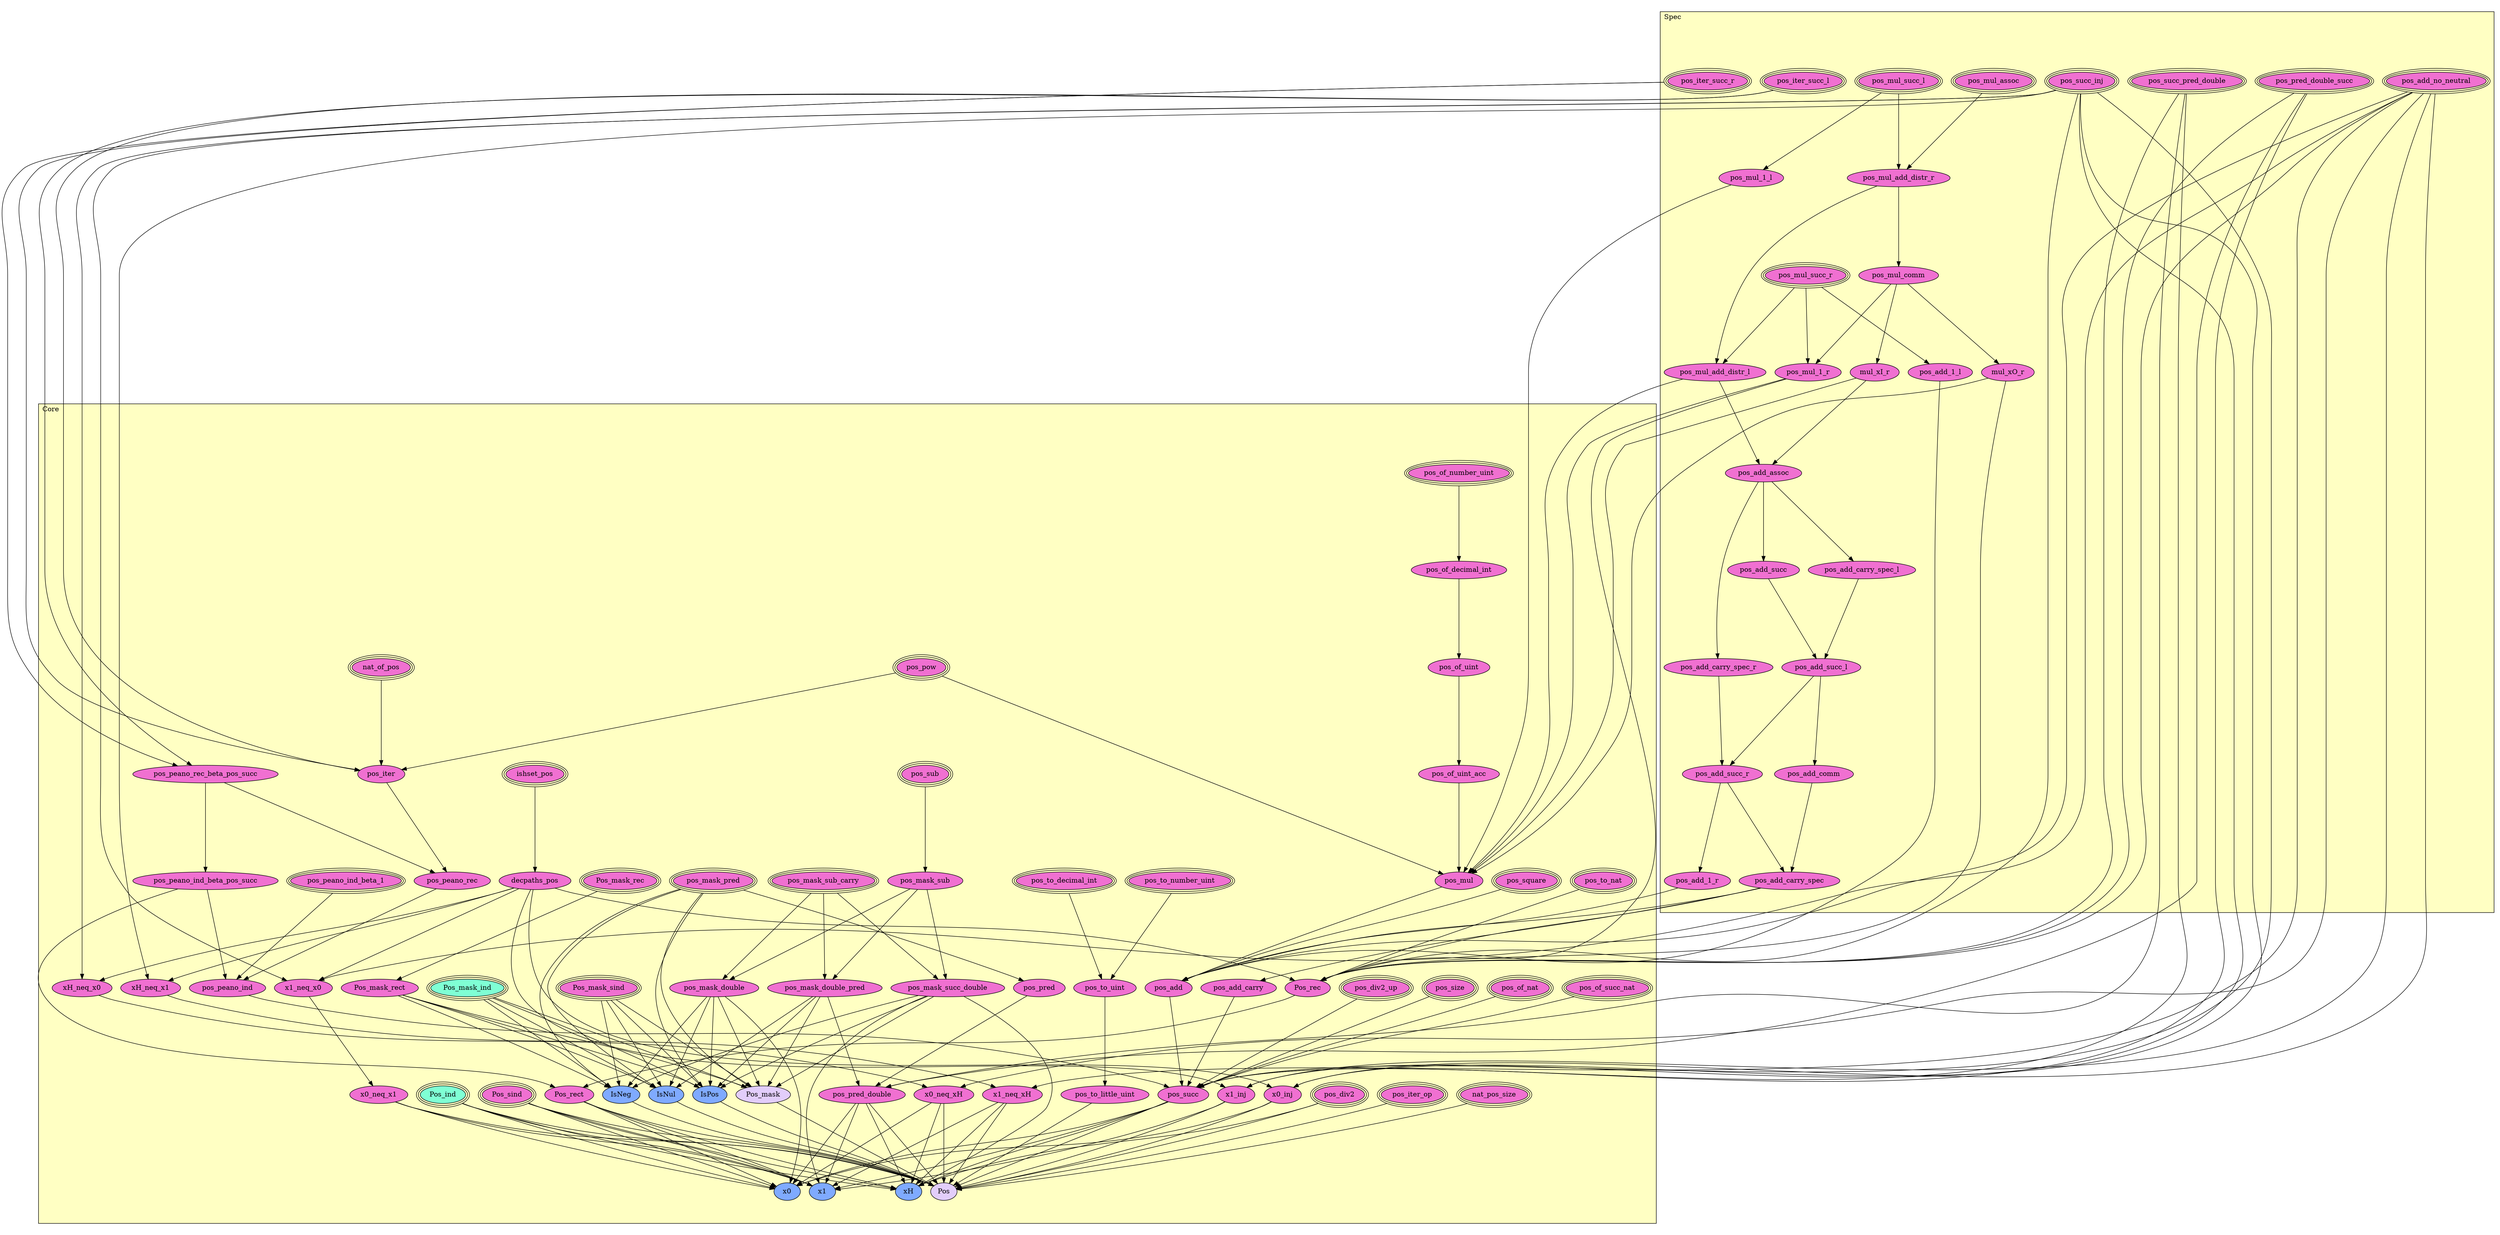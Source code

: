 digraph HoTT_Spaces_Pos {
  graph [ratio=0.5]
  node [style=filled]
Spec_pos_mul_succ_r [label="pos_mul_succ_r", URL=<Spec.html#pos_mul_succ_r>, peripheries=3, fillcolor="#F070D1"] ;
Spec_pos_mul_succ_l [label="pos_mul_succ_l", URL=<Spec.html#pos_mul_succ_l>, peripheries=3, fillcolor="#F070D1"] ;
Spec_pos_mul_assoc [label="pos_mul_assoc", URL=<Spec.html#pos_mul_assoc>, peripheries=3, fillcolor="#F070D1"] ;
Spec_pos_mul_add_distr_r [label="pos_mul_add_distr_r", URL=<Spec.html#pos_mul_add_distr_r>, fillcolor="#F070D1"] ;
Spec_pos_mul_add_distr_l [label="pos_mul_add_distr_l", URL=<Spec.html#pos_mul_add_distr_l>, fillcolor="#F070D1"] ;
Spec_pos_mul_comm [label="pos_mul_comm", URL=<Spec.html#pos_mul_comm>, fillcolor="#F070D1"] ;
Spec_mul_xI_r [label="mul_xI_r", URL=<Spec.html#mul_xI_r>, fillcolor="#F070D1"] ;
Spec_mul_xO_r [label="mul_xO_r", URL=<Spec.html#mul_xO_r>, fillcolor="#F070D1"] ;
Spec_pos_iter_succ_r [label="pos_iter_succ_r", URL=<Spec.html#pos_iter_succ_r>, peripheries=3, fillcolor="#F070D1"] ;
Spec_pos_iter_succ_l [label="pos_iter_succ_l", URL=<Spec.html#pos_iter_succ_l>, peripheries=3, fillcolor="#F070D1"] ;
Spec_pos_succ_pred_double [label="pos_succ_pred_double", URL=<Spec.html#pos_succ_pred_double>, peripheries=3, fillcolor="#F070D1"] ;
Spec_pos_pred_double_succ [label="pos_pred_double_succ", URL=<Spec.html#pos_pred_double_succ>, peripheries=3, fillcolor="#F070D1"] ;
Spec_pos_mul_1_r [label="pos_mul_1_r", URL=<Spec.html#pos_mul_1_r>, fillcolor="#F070D1"] ;
Spec_pos_mul_1_l [label="pos_mul_1_l", URL=<Spec.html#pos_mul_1_l>, fillcolor="#F070D1"] ;
Spec_pos_add_assoc [label="pos_add_assoc", URL=<Spec.html#pos_add_assoc>, fillcolor="#F070D1"] ;
Spec_pos_succ_inj [label="pos_succ_inj", URL=<Spec.html#pos_succ_inj>, peripheries=3, fillcolor="#F070D1"] ;
Spec_pos_add_no_neutral [label="pos_add_no_neutral", URL=<Spec.html#pos_add_no_neutral>, peripheries=3, fillcolor="#F070D1"] ;
Spec_pos_add_carry_spec_r [label="pos_add_carry_spec_r", URL=<Spec.html#pos_add_carry_spec_r>, fillcolor="#F070D1"] ;
Spec_pos_add_carry_spec_l [label="pos_add_carry_spec_l", URL=<Spec.html#pos_add_carry_spec_l>, fillcolor="#F070D1"] ;
Spec_pos_add_succ [label="pos_add_succ", URL=<Spec.html#pos_add_succ>, fillcolor="#F070D1"] ;
Spec_pos_add_succ_l [label="pos_add_succ_l", URL=<Spec.html#pos_add_succ_l>, fillcolor="#F070D1"] ;
Spec_pos_add_succ_r [label="pos_add_succ_r", URL=<Spec.html#pos_add_succ_r>, fillcolor="#F070D1"] ;
Spec_pos_add_comm [label="pos_add_comm", URL=<Spec.html#pos_add_comm>, fillcolor="#F070D1"] ;
Spec_pos_add_carry_spec [label="pos_add_carry_spec", URL=<Spec.html#pos_add_carry_spec>, fillcolor="#F070D1"] ;
Spec_pos_add_1_l [label="pos_add_1_l", URL=<Spec.html#pos_add_1_l>, fillcolor="#F070D1"] ;
Spec_pos_add_1_r [label="pos_add_1_r", URL=<Spec.html#pos_add_1_r>, fillcolor="#F070D1"] ;
Core_pos_to_nat [label="pos_to_nat", URL=<Core.html#pos_to_nat>, peripheries=3, fillcolor="#F070D1"] ;
Core_pos_to_number_uint [label="pos_to_number_uint", URL=<Core.html#pos_to_number_uint>, peripheries=3, fillcolor="#F070D1"] ;
Core_pos_to_decimal_int [label="pos_to_decimal_int", URL=<Core.html#pos_to_decimal_int>, peripheries=3, fillcolor="#F070D1"] ;
Core_pos_to_uint [label="pos_to_uint", URL=<Core.html#pos_to_uint>, fillcolor="#F070D1"] ;
Core_pos_to_little_uint [label="pos_to_little_uint", URL=<Core.html#pos_to_little_uint>, fillcolor="#F070D1"] ;
Core_pos_of_number_uint [label="pos_of_number_uint", URL=<Core.html#pos_of_number_uint>, peripheries=3, fillcolor="#F070D1"] ;
Core_pos_of_decimal_int [label="pos_of_decimal_int", URL=<Core.html#pos_of_decimal_int>, fillcolor="#F070D1"] ;
Core_pos_of_uint [label="pos_of_uint", URL=<Core.html#pos_of_uint>, fillcolor="#F070D1"] ;
Core_pos_of_uint_acc [label="pos_of_uint_acc", URL=<Core.html#pos_of_uint_acc>, fillcolor="#F070D1"] ;
Core_pos_of_succ_nat [label="pos_of_succ_nat", URL=<Core.html#pos_of_succ_nat>, peripheries=3, fillcolor="#F070D1"] ;
Core_pos_of_nat [label="pos_of_nat", URL=<Core.html#pos_of_nat>, peripheries=3, fillcolor="#F070D1"] ;
Core_nat_of_pos [label="nat_of_pos", URL=<Core.html#nat_of_pos>, peripheries=3, fillcolor="#F070D1"] ;
Core_pos_size [label="pos_size", URL=<Core.html#pos_size>, peripheries=3, fillcolor="#F070D1"] ;
Core_nat_pos_size [label="nat_pos_size", URL=<Core.html#nat_pos_size>, peripheries=3, fillcolor="#F070D1"] ;
Core_pos_div2_up [label="pos_div2_up", URL=<Core.html#pos_div2_up>, peripheries=3, fillcolor="#F070D1"] ;
Core_pos_div2 [label="pos_div2", URL=<Core.html#pos_div2>, peripheries=3, fillcolor="#F070D1"] ;
Core_pos_square [label="pos_square", URL=<Core.html#pos_square>, peripheries=3, fillcolor="#F070D1"] ;
Core_pos_pow [label="pos_pow", URL=<Core.html#pos_pow>, peripheries=3, fillcolor="#F070D1"] ;
Core_pos_iter_op [label="pos_iter_op", URL=<Core.html#pos_iter_op>, peripheries=3, fillcolor="#F070D1"] ;
Core_pos_iter [label="pos_iter", URL=<Core.html#pos_iter>, fillcolor="#F070D1"] ;
Core_pos_mul [label="pos_mul", URL=<Core.html#pos_mul>, fillcolor="#F070D1"] ;
Core_pos_sub [label="pos_sub", URL=<Core.html#pos_sub>, peripheries=3, fillcolor="#F070D1"] ;
Core_pos_mask_sub_carry [label="pos_mask_sub_carry", URL=<Core.html#pos_mask_sub_carry>, peripheries=3, fillcolor="#F070D1"] ;
Core_pos_mask_sub [label="pos_mask_sub", URL=<Core.html#pos_mask_sub>, fillcolor="#F070D1"] ;
Core_pos_mask_pred [label="pos_mask_pred", URL=<Core.html#pos_mask_pred>, peripheries=3, fillcolor="#F070D1"] ;
Core_pos_mask_double_pred [label="pos_mask_double_pred", URL=<Core.html#pos_mask_double_pred>, fillcolor="#F070D1"] ;
Core_pos_mask_double [label="pos_mask_double", URL=<Core.html#pos_mask_double>, fillcolor="#F070D1"] ;
Core_pos_mask_succ_double [label="pos_mask_succ_double", URL=<Core.html#pos_mask_succ_double>, fillcolor="#F070D1"] ;
Core_Pos_mask_sind [label="Pos_mask_sind", URL=<Core.html#Pos_mask_sind>, peripheries=3, fillcolor="#F070D1"] ;
Core_Pos_mask_rec [label="Pos_mask_rec", URL=<Core.html#Pos_mask_rec>, peripheries=3, fillcolor="#F070D1"] ;
Core_Pos_mask_ind [label="Pos_mask_ind", URL=<Core.html#Pos_mask_ind>, peripheries=3, fillcolor="#7FFFD4"] ;
Core_Pos_mask_rect [label="Pos_mask_rect", URL=<Core.html#Pos_mask_rect>, fillcolor="#F070D1"] ;
Core_IsNeg [label="IsNeg", URL=<Core.html#IsNeg>, fillcolor="#7FAAFF"] ;
Core_IsPos [label="IsPos", URL=<Core.html#IsPos>, fillcolor="#7FAAFF"] ;
Core_IsNul [label="IsNul", URL=<Core.html#IsNul>, fillcolor="#7FAAFF"] ;
Core_Pos_mask [label="Pos_mask", URL=<Core.html#Pos_mask>, fillcolor="#E2CDFA"] ;
Core_pos_pred [label="pos_pred", URL=<Core.html#pos_pred>, fillcolor="#F070D1"] ;
Core_pos_pred_double [label="pos_pred_double", URL=<Core.html#pos_pred_double>, fillcolor="#F070D1"] ;
Core_pos_add_carry [label="pos_add_carry", URL=<Core.html#pos_add_carry>, fillcolor="#F070D1"] ;
Core_pos_add [label="pos_add", URL=<Core.html#pos_add>, fillcolor="#F070D1"] ;
Core_ishset_pos [label="ishset_pos", URL=<Core.html#ishset_pos>, peripheries=3, fillcolor="#F070D1"] ;
Core_decpaths_pos [label="decpaths_pos", URL=<Core.html#decpaths_pos>, fillcolor="#F070D1"] ;
Core_x1_neq_x0 [label="x1_neq_x0", URL=<Core.html#x1_neq_x0>, fillcolor="#F070D1"] ;
Core_xH_neq_x1 [label="xH_neq_x1", URL=<Core.html#xH_neq_x1>, fillcolor="#F070D1"] ;
Core_xH_neq_x0 [label="xH_neq_x0", URL=<Core.html#xH_neq_x0>, fillcolor="#F070D1"] ;
Core_x0_neq_x1 [label="x0_neq_x1", URL=<Core.html#x0_neq_x1>, fillcolor="#F070D1"] ;
Core_x1_neq_xH [label="x1_neq_xH", URL=<Core.html#x1_neq_xH>, fillcolor="#F070D1"] ;
Core_x0_neq_xH [label="x0_neq_xH", URL=<Core.html#x0_neq_xH>, fillcolor="#F070D1"] ;
Core_x1_inj [label="x1_inj", URL=<Core.html#x1_inj>, fillcolor="#F070D1"] ;
Core_x0_inj [label="x0_inj", URL=<Core.html#x0_inj>, fillcolor="#F070D1"] ;
Core_pos_peano_rec_beta_pos_succ [label="pos_peano_rec_beta_pos_succ", URL=<Core.html#pos_peano_rec_beta_pos_succ>, fillcolor="#F070D1"] ;
Core_pos_peano_rec [label="pos_peano_rec", URL=<Core.html#pos_peano_rec>, fillcolor="#F070D1"] ;
Core_pos_peano_ind_beta_pos_succ [label="pos_peano_ind_beta_pos_succ", URL=<Core.html#pos_peano_ind_beta_pos_succ>, fillcolor="#F070D1"] ;
Core_pos_peano_ind_beta_1 [label="pos_peano_ind_beta_1", URL=<Core.html#pos_peano_ind_beta_1>, peripheries=3, fillcolor="#F070D1"] ;
Core_pos_peano_ind [label="pos_peano_ind", URL=<Core.html#pos_peano_ind>, fillcolor="#F070D1"] ;
Core_pos_succ [label="pos_succ", URL=<Core.html#pos_succ>, fillcolor="#F070D1"] ;
Core_Pos_sind [label="Pos_sind", URL=<Core.html#Pos_sind>, peripheries=3, fillcolor="#F070D1"] ;
Core_Pos_rec [label="Pos_rec", URL=<Core.html#Pos_rec>, fillcolor="#F070D1"] ;
Core_Pos_ind [label="Pos_ind", URL=<Core.html#Pos_ind>, peripheries=3, fillcolor="#7FFFD4"] ;
Core_Pos_rect [label="Pos_rect", URL=<Core.html#Pos_rect>, fillcolor="#F070D1"] ;
Core_x1 [label="x1", URL=<Core.html#x1>, fillcolor="#7FAAFF"] ;
Core_x0 [label="x0", URL=<Core.html#x0>, fillcolor="#7FAAFF"] ;
Core_xH [label="xH", URL=<Core.html#xH>, fillcolor="#7FAAFF"] ;
Core_Pos [label="Pos", URL=<Core.html#Pos>, fillcolor="#E2CDFA"] ;
  Spec_pos_mul_succ_r -> Spec_pos_mul_add_distr_l [] ;
  Spec_pos_mul_succ_r -> Spec_pos_mul_1_r [] ;
  Spec_pos_mul_succ_r -> Spec_pos_add_1_l [] ;
  Spec_pos_mul_succ_l -> Spec_pos_mul_add_distr_r [] ;
  Spec_pos_mul_succ_l -> Spec_pos_mul_1_l [] ;
  Spec_pos_mul_assoc -> Spec_pos_mul_add_distr_r [] ;
  Spec_pos_mul_add_distr_r -> Spec_pos_mul_add_distr_l [] ;
  Spec_pos_mul_add_distr_r -> Spec_pos_mul_comm [] ;
  Spec_pos_mul_add_distr_l -> Spec_pos_add_assoc [] ;
  Spec_pos_mul_add_distr_l -> Core_pos_mul [] ;
  Spec_pos_mul_comm -> Spec_mul_xI_r [] ;
  Spec_pos_mul_comm -> Spec_mul_xO_r [] ;
  Spec_pos_mul_comm -> Spec_pos_mul_1_r [] ;
  Spec_mul_xI_r -> Spec_pos_add_assoc [] ;
  Spec_mul_xI_r -> Core_pos_mul [] ;
  Spec_mul_xO_r -> Core_pos_mul [] ;
  Spec_mul_xO_r -> Core_Pos_rec [] ;
  Spec_pos_iter_succ_r -> Core_pos_iter [] ;
  Spec_pos_iter_succ_r -> Core_pos_peano_rec_beta_pos_succ [] ;
  Spec_pos_iter_succ_l -> Core_pos_iter [] ;
  Spec_pos_iter_succ_l -> Core_pos_peano_rec_beta_pos_succ [] ;
  Spec_pos_succ_pred_double -> Core_pos_pred_double [] ;
  Spec_pos_succ_pred_double -> Core_pos_succ [] ;
  Spec_pos_succ_pred_double -> Core_Pos_rec [] ;
  Spec_pos_pred_double_succ -> Core_pos_pred_double [] ;
  Spec_pos_pred_double_succ -> Core_pos_succ [] ;
  Spec_pos_pred_double_succ -> Core_Pos_rec [] ;
  Spec_pos_mul_1_r -> Core_pos_mul [] ;
  Spec_pos_mul_1_r -> Core_Pos_rec [] ;
  Spec_pos_mul_1_l -> Core_pos_mul [] ;
  Spec_pos_add_assoc -> Spec_pos_add_carry_spec_r [] ;
  Spec_pos_add_assoc -> Spec_pos_add_carry_spec_l [] ;
  Spec_pos_add_assoc -> Spec_pos_add_succ [] ;
  Spec_pos_succ_inj -> Core_x1_neq_x0 [] ;
  Spec_pos_succ_inj -> Core_xH_neq_x1 [] ;
  Spec_pos_succ_inj -> Core_xH_neq_x0 [] ;
  Spec_pos_succ_inj -> Core_x1_inj [] ;
  Spec_pos_succ_inj -> Core_x0_inj [] ;
  Spec_pos_succ_inj -> Core_pos_succ [] ;
  Spec_pos_succ_inj -> Core_Pos_rec [] ;
  Spec_pos_add_no_neutral -> Core_pos_add [] ;
  Spec_pos_add_no_neutral -> Core_x1_neq_x0 [] ;
  Spec_pos_add_no_neutral -> Core_x1_neq_xH [] ;
  Spec_pos_add_no_neutral -> Core_x0_neq_xH [] ;
  Spec_pos_add_no_neutral -> Core_x1_inj [] ;
  Spec_pos_add_no_neutral -> Core_x0_inj [] ;
  Spec_pos_add_no_neutral -> Core_Pos_rec [] ;
  Spec_pos_add_carry_spec_r -> Spec_pos_add_succ_r [] ;
  Spec_pos_add_carry_spec_l -> Spec_pos_add_succ_l [] ;
  Spec_pos_add_succ -> Spec_pos_add_succ_l [] ;
  Spec_pos_add_succ_l -> Spec_pos_add_succ_r [] ;
  Spec_pos_add_succ_l -> Spec_pos_add_comm [] ;
  Spec_pos_add_succ_r -> Spec_pos_add_carry_spec [] ;
  Spec_pos_add_succ_r -> Spec_pos_add_1_r [] ;
  Spec_pos_add_comm -> Spec_pos_add_carry_spec [] ;
  Spec_pos_add_carry_spec -> Core_pos_add_carry [] ;
  Spec_pos_add_carry_spec -> Core_pos_add [] ;
  Spec_pos_add_carry_spec -> Core_Pos_rec [] ;
  Spec_pos_add_1_l -> Core_pos_add [] ;
  Spec_pos_add_1_r -> Core_pos_add [] ;
  Core_pos_to_nat -> Core_Pos_rec [] ;
  Core_pos_to_number_uint -> Core_pos_to_uint [] ;
  Core_pos_to_decimal_int -> Core_pos_to_uint [] ;
  Core_pos_to_uint -> Core_pos_to_little_uint [] ;
  Core_pos_to_little_uint -> Core_Pos [] ;
  Core_pos_of_number_uint -> Core_pos_of_decimal_int [] ;
  Core_pos_of_decimal_int -> Core_pos_of_uint [] ;
  Core_pos_of_uint -> Core_pos_of_uint_acc [] ;
  Core_pos_of_uint_acc -> Core_pos_mul [] ;
  Core_pos_of_succ_nat -> Core_pos_succ [] ;
  Core_pos_of_nat -> Core_pos_succ [] ;
  Core_nat_of_pos -> Core_pos_iter [] ;
  Core_pos_size -> Core_pos_succ [] ;
  Core_nat_pos_size -> Core_Pos [] ;
  Core_pos_div2_up -> Core_pos_succ [] ;
  Core_pos_div2 -> Core_xH [] ;
  Core_pos_div2 -> Core_Pos [] ;
  Core_pos_square -> Core_pos_add [] ;
  Core_pos_pow -> Core_pos_iter [] ;
  Core_pos_pow -> Core_pos_mul [] ;
  Core_pos_iter_op -> Core_Pos [] ;
  Core_pos_iter -> Core_pos_peano_rec [] ;
  Core_pos_mul -> Core_pos_add [] ;
  Core_pos_sub -> Core_pos_mask_sub [] ;
  Core_pos_mask_sub_carry -> Core_pos_mask_double_pred [] ;
  Core_pos_mask_sub_carry -> Core_pos_mask_double [] ;
  Core_pos_mask_sub_carry -> Core_pos_mask_succ_double [] ;
  Core_pos_mask_sub -> Core_pos_mask_double_pred [] ;
  Core_pos_mask_sub -> Core_pos_mask_double [] ;
  Core_pos_mask_sub -> Core_pos_mask_succ_double [] ;
  Core_pos_mask_pred -> Core_IsNeg [] ;
  Core_pos_mask_pred -> Core_IsPos [] ;
  Core_pos_mask_pred -> Core_IsNul [] ;
  Core_pos_mask_pred -> Core_Pos_mask [] ;
  Core_pos_mask_pred -> Core_pos_pred [] ;
  Core_pos_mask_double_pred -> Core_IsPos [] ;
  Core_pos_mask_double_pred -> Core_IsNul [] ;
  Core_pos_mask_double_pred -> Core_Pos_mask [] ;
  Core_pos_mask_double_pred -> Core_pos_pred_double [] ;
  Core_pos_mask_double -> Core_IsNeg [] ;
  Core_pos_mask_double -> Core_IsPos [] ;
  Core_pos_mask_double -> Core_IsNul [] ;
  Core_pos_mask_double -> Core_Pos_mask [] ;
  Core_pos_mask_double -> Core_x0 [] ;
  Core_pos_mask_succ_double -> Core_IsNeg [] ;
  Core_pos_mask_succ_double -> Core_IsPos [] ;
  Core_pos_mask_succ_double -> Core_Pos_mask [] ;
  Core_pos_mask_succ_double -> Core_x1 [] ;
  Core_pos_mask_succ_double -> Core_xH [] ;
  Core_Pos_mask_sind -> Core_IsNeg [] ;
  Core_Pos_mask_sind -> Core_IsPos [] ;
  Core_Pos_mask_sind -> Core_IsNul [] ;
  Core_Pos_mask_sind -> Core_Pos_mask [] ;
  Core_Pos_mask_rec -> Core_Pos_mask_rect [] ;
  Core_Pos_mask_ind -> Core_IsNeg [] ;
  Core_Pos_mask_ind -> Core_IsPos [] ;
  Core_Pos_mask_ind -> Core_IsNul [] ;
  Core_Pos_mask_ind -> Core_Pos_mask [] ;
  Core_Pos_mask_rect -> Core_IsNeg [] ;
  Core_Pos_mask_rect -> Core_IsPos [] ;
  Core_Pos_mask_rect -> Core_IsNul [] ;
  Core_Pos_mask_rect -> Core_Pos_mask [] ;
  Core_IsNeg -> Core_Pos [] ;
  Core_IsPos -> Core_Pos [] ;
  Core_IsNul -> Core_Pos [] ;
  Core_Pos_mask -> Core_Pos [] ;
  Core_pos_pred -> Core_pos_pred_double [] ;
  Core_pos_pred_double -> Core_x1 [] ;
  Core_pos_pred_double -> Core_x0 [] ;
  Core_pos_pred_double -> Core_xH [] ;
  Core_pos_pred_double -> Core_Pos [] ;
  Core_pos_add_carry -> Core_pos_succ [] ;
  Core_pos_add -> Core_pos_succ [] ;
  Core_ishset_pos -> Core_decpaths_pos [] ;
  Core_decpaths_pos -> Core_x1_neq_x0 [] ;
  Core_decpaths_pos -> Core_xH_neq_x1 [] ;
  Core_decpaths_pos -> Core_xH_neq_x0 [] ;
  Core_decpaths_pos -> Core_x1_inj [] ;
  Core_decpaths_pos -> Core_x0_inj [] ;
  Core_decpaths_pos -> Core_Pos_rec [] ;
  Core_x1_neq_x0 -> Core_x0_neq_x1 [] ;
  Core_xH_neq_x1 -> Core_x1_neq_xH [] ;
  Core_xH_neq_x0 -> Core_x0_neq_xH [] ;
  Core_x0_neq_x1 -> Core_x1 [] ;
  Core_x0_neq_x1 -> Core_x0 [] ;
  Core_x0_neq_x1 -> Core_Pos [] ;
  Core_x1_neq_xH -> Core_x1 [] ;
  Core_x1_neq_xH -> Core_xH [] ;
  Core_x1_neq_xH -> Core_Pos [] ;
  Core_x0_neq_xH -> Core_x0 [] ;
  Core_x0_neq_xH -> Core_xH [] ;
  Core_x0_neq_xH -> Core_Pos [] ;
  Core_x1_inj -> Core_x1 [] ;
  Core_x1_inj -> Core_Pos [] ;
  Core_x0_inj -> Core_x0 [] ;
  Core_x0_inj -> Core_Pos [] ;
  Core_pos_peano_rec_beta_pos_succ -> Core_pos_peano_rec [] ;
  Core_pos_peano_rec_beta_pos_succ -> Core_pos_peano_ind_beta_pos_succ [] ;
  Core_pos_peano_rec -> Core_pos_peano_ind [] ;
  Core_pos_peano_ind_beta_pos_succ -> Core_pos_peano_ind [] ;
  Core_pos_peano_ind_beta_pos_succ -> Core_Pos_rect [] ;
  Core_pos_peano_ind_beta_1 -> Core_pos_peano_ind [] ;
  Core_pos_peano_ind -> Core_pos_succ [] ;
  Core_pos_succ -> Core_x1 [] ;
  Core_pos_succ -> Core_x0 [] ;
  Core_pos_succ -> Core_xH [] ;
  Core_pos_succ -> Core_Pos [] ;
  Core_Pos_sind -> Core_x1 [] ;
  Core_Pos_sind -> Core_x0 [] ;
  Core_Pos_sind -> Core_xH [] ;
  Core_Pos_sind -> Core_Pos [] ;
  Core_Pos_rec -> Core_Pos_rect [] ;
  Core_Pos_ind -> Core_x1 [] ;
  Core_Pos_ind -> Core_x0 [] ;
  Core_Pos_ind -> Core_xH [] ;
  Core_Pos_ind -> Core_Pos [] ;
  Core_Pos_rect -> Core_x1 [] ;
  Core_Pos_rect -> Core_x0 [] ;
  Core_Pos_rect -> Core_xH [] ;
  Core_Pos_rect -> Core_Pos [] ;
subgraph cluster_Spec { label="Spec"; fillcolor="#FFFFC3"; labeljust=l; style=filled 
Spec_pos_add_1_r; Spec_pos_add_1_l; Spec_pos_add_carry_spec; Spec_pos_add_comm; Spec_pos_add_succ_r; Spec_pos_add_succ_l; Spec_pos_add_succ; Spec_pos_add_carry_spec_l; Spec_pos_add_carry_spec_r; Spec_pos_add_no_neutral; Spec_pos_succ_inj; Spec_pos_add_assoc; Spec_pos_mul_1_l; Spec_pos_mul_1_r; Spec_pos_pred_double_succ; Spec_pos_succ_pred_double; Spec_pos_iter_succ_l; Spec_pos_iter_succ_r; Spec_mul_xO_r; Spec_mul_xI_r; Spec_pos_mul_comm; Spec_pos_mul_add_distr_l; Spec_pos_mul_add_distr_r; Spec_pos_mul_assoc; Spec_pos_mul_succ_l; Spec_pos_mul_succ_r; };
subgraph cluster_Core { label="Core"; fillcolor="#FFFFC3"; labeljust=l; style=filled 
Core_Pos; Core_xH; Core_x0; Core_x1; Core_Pos_rect; Core_Pos_ind; Core_Pos_rec; Core_Pos_sind; Core_pos_succ; Core_pos_peano_ind; Core_pos_peano_ind_beta_1; Core_pos_peano_ind_beta_pos_succ; Core_pos_peano_rec; Core_pos_peano_rec_beta_pos_succ; Core_x0_inj; Core_x1_inj; Core_x0_neq_xH; Core_x1_neq_xH; Core_x0_neq_x1; Core_xH_neq_x0; Core_xH_neq_x1; Core_x1_neq_x0; Core_decpaths_pos; Core_ishset_pos; Core_pos_add; Core_pos_add_carry; Core_pos_pred_double; Core_pos_pred; Core_Pos_mask; Core_IsNul; Core_IsPos; Core_IsNeg; Core_Pos_mask_rect; Core_Pos_mask_ind; Core_Pos_mask_rec; Core_Pos_mask_sind; Core_pos_mask_succ_double; Core_pos_mask_double; Core_pos_mask_double_pred; Core_pos_mask_pred; Core_pos_mask_sub; Core_pos_mask_sub_carry; Core_pos_sub; Core_pos_mul; Core_pos_iter; Core_pos_iter_op; Core_pos_pow; Core_pos_square; Core_pos_div2; Core_pos_div2_up; Core_nat_pos_size; Core_pos_size; Core_nat_of_pos; Core_pos_of_nat; Core_pos_of_succ_nat; Core_pos_of_uint_acc; Core_pos_of_uint; Core_pos_of_decimal_int; Core_pos_of_number_uint; Core_pos_to_little_uint; Core_pos_to_uint; Core_pos_to_decimal_int; Core_pos_to_number_uint; Core_pos_to_nat; };
} /* END */
